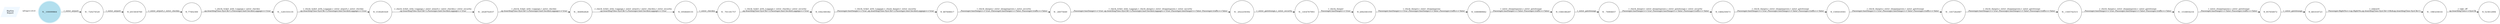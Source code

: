 digraph reaction_graph {
   rankdir=LR;
   Node [shape = circle];
   BigSim_Report [shape = parallelogram color = aliceblue style=filled label="BigSim
Report"];
BigSim_Report -> N__100099864[color = aliceblue label = "wExpr==0.0
"];
 N__100099864
 [shape=circle, color=lightblue2, style=filled];
N__1457262067[ label="N__1457262067"];
 N__1457262067 -> N__1505742515[ label = "r_check_danger,r_enter_shoppingzone,r_enter_gatelounge
,Passenger.hasDanger=='true',Passenger.hasDanger=='false',Passenger.traffic=='false'"];
N_1490989062[ label="N_1490989062"];
 N_1490989062 -> N_1584186287[ label = "r_enter_shoppingzone,r_enter_gatelounge
,Passenger.hasDanger=='false',Passenger.traffic=='false'"];
N__1454767993[ label="N__1454767993"];
 N__1454767993 -> N_2002583350[ label = "r_check_danger
Passenger.hasDanger=='true'"];
N__26075649[ label="N__26075649"];
 N__26075649 -> N__2022259392[ label = "r_check_ticket_with_Luggage,r_check_danger,r_enter_shoppingzone,r_enter_security
,Passenger.hasDanger=='true',ap.boardingTime-SysClk>3,Passenger.hasCheckinLuggage=='true',Passenger.hasDanger=='false',Passenger.traffic=='false'"];
N_1530281029[ label="N_1530281029"];
 N_1530281029 -> N__2028702037[ label = "r_check_ticket_with_Luggage,r_enter_airport,r_enter_checkin,r_enter_security
,ap.boardingTime-SysClk>3,Passenger.hasCheckinLuggage=='true'"];
N__1983258141[ label="N__1983258141"];
 N__1983258141 -> N_523612094[ label = "r_take_off
ap.boardingTime==SysClk"];
N__364902828[ label="N__364902828"];
 N__364902828 -> N_1950649155[ label = "r_check_ticket_with_Luggage,r_enter_airport,r_enter_checkin,r_enter_security
,ap.boardingTime-SysClk>3,Passenger.hasCheckinLuggage=='true'"];
N_1484259473[ label="N_1484259473"];
 N_1484259473 -> N_1595010593[ label = "r_check_danger,r_enter_shoppingzone,r_enter_gatelounge
,Passenger.hasDanger=='true',Passenger.hasDanger=='false',Passenger.traffic=='false'"];
N_523612094[ label="N_523612094"];
N_487608417[ label="N_487608417"];
 N_487608417 -> N__26075649[ label = "r_check_danger,r_enter_shoppingzone,r_enter_security
,Passenger.hasDanger=='true',Passenger.hasDanger=='false',Passenger.traffic=='false'"];
N__720274520[ label="N__720274520"];
 N__720274520 -> N_2015830760[ label = "r_enter_airport
"];
N__2022259392[ label="N__2022259392"];
 N__2022259392 -> N__1454767993[ label = "r_enter_gatelounge,r_enter_security
"];
N_1950649155[ label="N_1950649155"];
 N_1950649155 -> N__701181757[ label = "r_enter_checkin
"];
N__74904657[ label="N__74904657"];
 N__74904657 -> N_1484259473[ label = "r_check_danger,r_enter_shoppingzone,r_enter_gatelounge,r_enter_security
,Passenger.hasDanger=='true',Passenger.hasDanger=='false',Passenger.traffic=='false'"];
N__2028702037[ label="N__2028702037"];
 N__2028702037 -> N__364902828[ label = "r_check_ticket_with_Luggage,r_enter_checkin
,ap.boardingTime-SysClk>3,Passenger.hasCheckinLuggage=='true'"];
N_2002583350[ label="N_2002583350"];
 N_2002583350 -> N_1490989062[ label = "r_check_danger,r_enter_shoppingzone
Passenger.hasDanger=='true',Passenger.hasDanger=='false',Passenger.traffic=='false'"];
N__1518054216[ label="N__1518054216"];
 N__1518054216 -> N_957650072[ label = "r_enter_shoppingzone,r_enter_gatelounge
,Passenger.hasDanger=='false',Passenger.traffic=='false'"];
N__701181757[ label="N__701181757"];
 N__701181757 -> N_1042300382[ label = "r_check_ticket_with_Luggage,r_enter_checkin,r_enter_security
,ap.boardingTime-SysClk>3,Passenger.hasCheckinLuggage=='true'"];
N_1584186287[ label="N_1584186287"];
 N_1584186287 -> N__74904657[ label = "r_enter_gatelounge
"];
N__1201555135[ label="N__1201555135"];
 N__1201555135 -> N_1530281029[ label = "r_check_ticket_with_Luggage,r_enter_airport,r_enter_checkin
,ap.boardingTime-SysClk>3,Passenger.hasCheckinLuggage=='true'"];
N_77402300[ label="N_77402300"];
 N_77402300 -> N__1201555135[ label = "r_check_ticket_with_Luggage,r_enter_checkin
,ap.boardingTime-SysClk>3,Passenger.hasCheckinLuggage=='true'"];
N_2015830760[ label="N_2015830760"];
 N_2015830760 -> N_77402300[ label = "r_enter_airport,r_enter_checkin
"];
N_957650072[ label="N_957650072"];
 N_957650072 -> N_481018723[ label = "r_enter_gatelounge
"];
N_481018723[ label="N_481018723"];
 N_481018723 -> N__1983258141[ label = "r_onboard
Passenger.flightNo==ap.flightNo,ap.boardingTime-SysClk<10&&ap.boardingTime-SysClk>5"];
N_1042300382[ label="N_1042300382"];
 N_1042300382 -> N_487608417[ label = "r_check_ticket_with_Luggage,r_check_danger,r_enter_security
,Passenger.hasDanger=='true',ap.boardingTime-SysClk>3,Passenger.hasCheckinLuggage=='true'"];
N_1595010593[ label="N_1595010593"];
 N_1595010593 -> N__1457262067[ label = "r_check_danger,r_enter_shoppingzone,r_enter_gatelounge
,Passenger.hasDanger=='true',Passenger.hasDanger=='false',Passenger.traffic=='false'"];
N__1505742515[ label="N__1505742515"];
 N__1505742515 -> N__1518054216[ label = "r_check_danger,r_enter_shoppingzone,r_enter_gatelounge
,Passenger.hasDanger=='true',Passenger.hasDanger=='false',Passenger.traffic=='false'"];
N__100099864[ shape = doublecircle, color=lightblue2, style=filled, label="N__100099864"];
 N__100099864 -> N__720274520[ label = "r_enter_airport
"];
}
